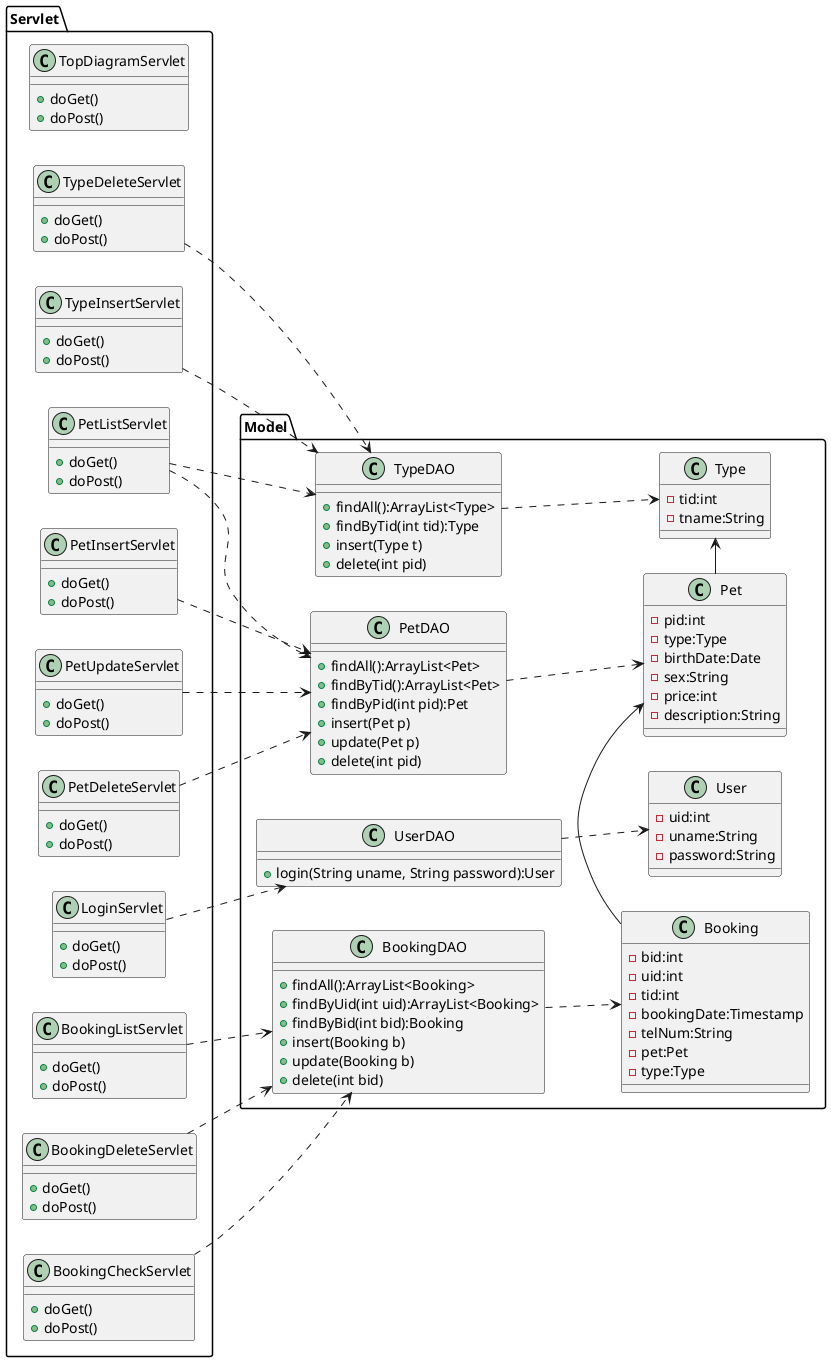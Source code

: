 @startuml
left to right direction

package Model{
	class Pet{
		-pid:int
		-type:Type
		-birthDate:Date
		-sex:String
		-price:int
		-description:String
	}

	class Type{
		-tid:int
		-tname:String
	}

	class User{
		-uid:int
		-uname:String
		-password:String
	}

	class Booking{
		-bid:int
		-uid:int
		-tid:int
		-bookingDate:Timestamp
		-telNum:String
		-pet:Pet
		-type:Type
	}

	class PetDAO{
		+findAll():ArrayList<Pet>
		+findByTid():ArrayList<Pet>
		+findByPid(int pid):Pet
		+insert(Pet p)
		+update(Pet p)
		+delete(int pid)
	}

	class TypeDAO{
		+findAll():ArrayList<Type>
		+findByTid(int tid):Type
		+insert(Type t)
		+delete(int pid)
	}

	class UserDAO{
		+login(String uname, String password):User
	}

	class BookingDAO{
		+findAll():ArrayList<Booking>
		+findByUid(int uid):ArrayList<Booking>
		+findByBid(int bid):Booking
		+insert(Booking b)
		+update(Booking b)
		+delete(int bid)
	}
}

package Servlet{
	class TopDiagramServlet{
		+doGet()
		+doPost()
	}

	class PetListServlet{
		+doGet()
		+doPost()
	}

	class LoginServlet{
		+doGet()
		+doPost()
	}

	class PetInsertServlet{
		+doGet()
		+doPost()
	}

	class PetUpdateServlet{
		+doGet()
		+doPost()
	}

	class PetDeleteServlet{
		+doGet()
		+doPost()
	}

	class TypeInsertServlet{
		+doGet()
		+doPost()
	}

	class TypeDeleteServlet{
		+doGet()
		+doPost()
	}

	class BookingCheckServlet{
		+doGet()
		+doPost()
	}

	class BookingListServlet{
		+doGet()
		+doPost()
	}

	class BookingDeleteServlet{
		+doGet()
		+doPost()
	}
}


PetListServlet..>TypeDAO
TypeInsertServlet..>TypeDAO
TypeDeleteServlet..>TypeDAO
PetListServlet..>PetDAO
PetInsertServlet..>PetDAO
PetUpdateServlet..>PetDAO
PetDeleteServlet..>PetDAO
LoginServlet..>UserDAO
BookingCheckServlet..>BookingDAO
BookingListServlet..>BookingDAO
BookingDeleteServlet..>BookingDAO

BookingDAO..>Booking
PetDAO..>Pet
TypeDAO..>Type
UserDAO..>User
Booking->Pet
Pet->Type
@enduml